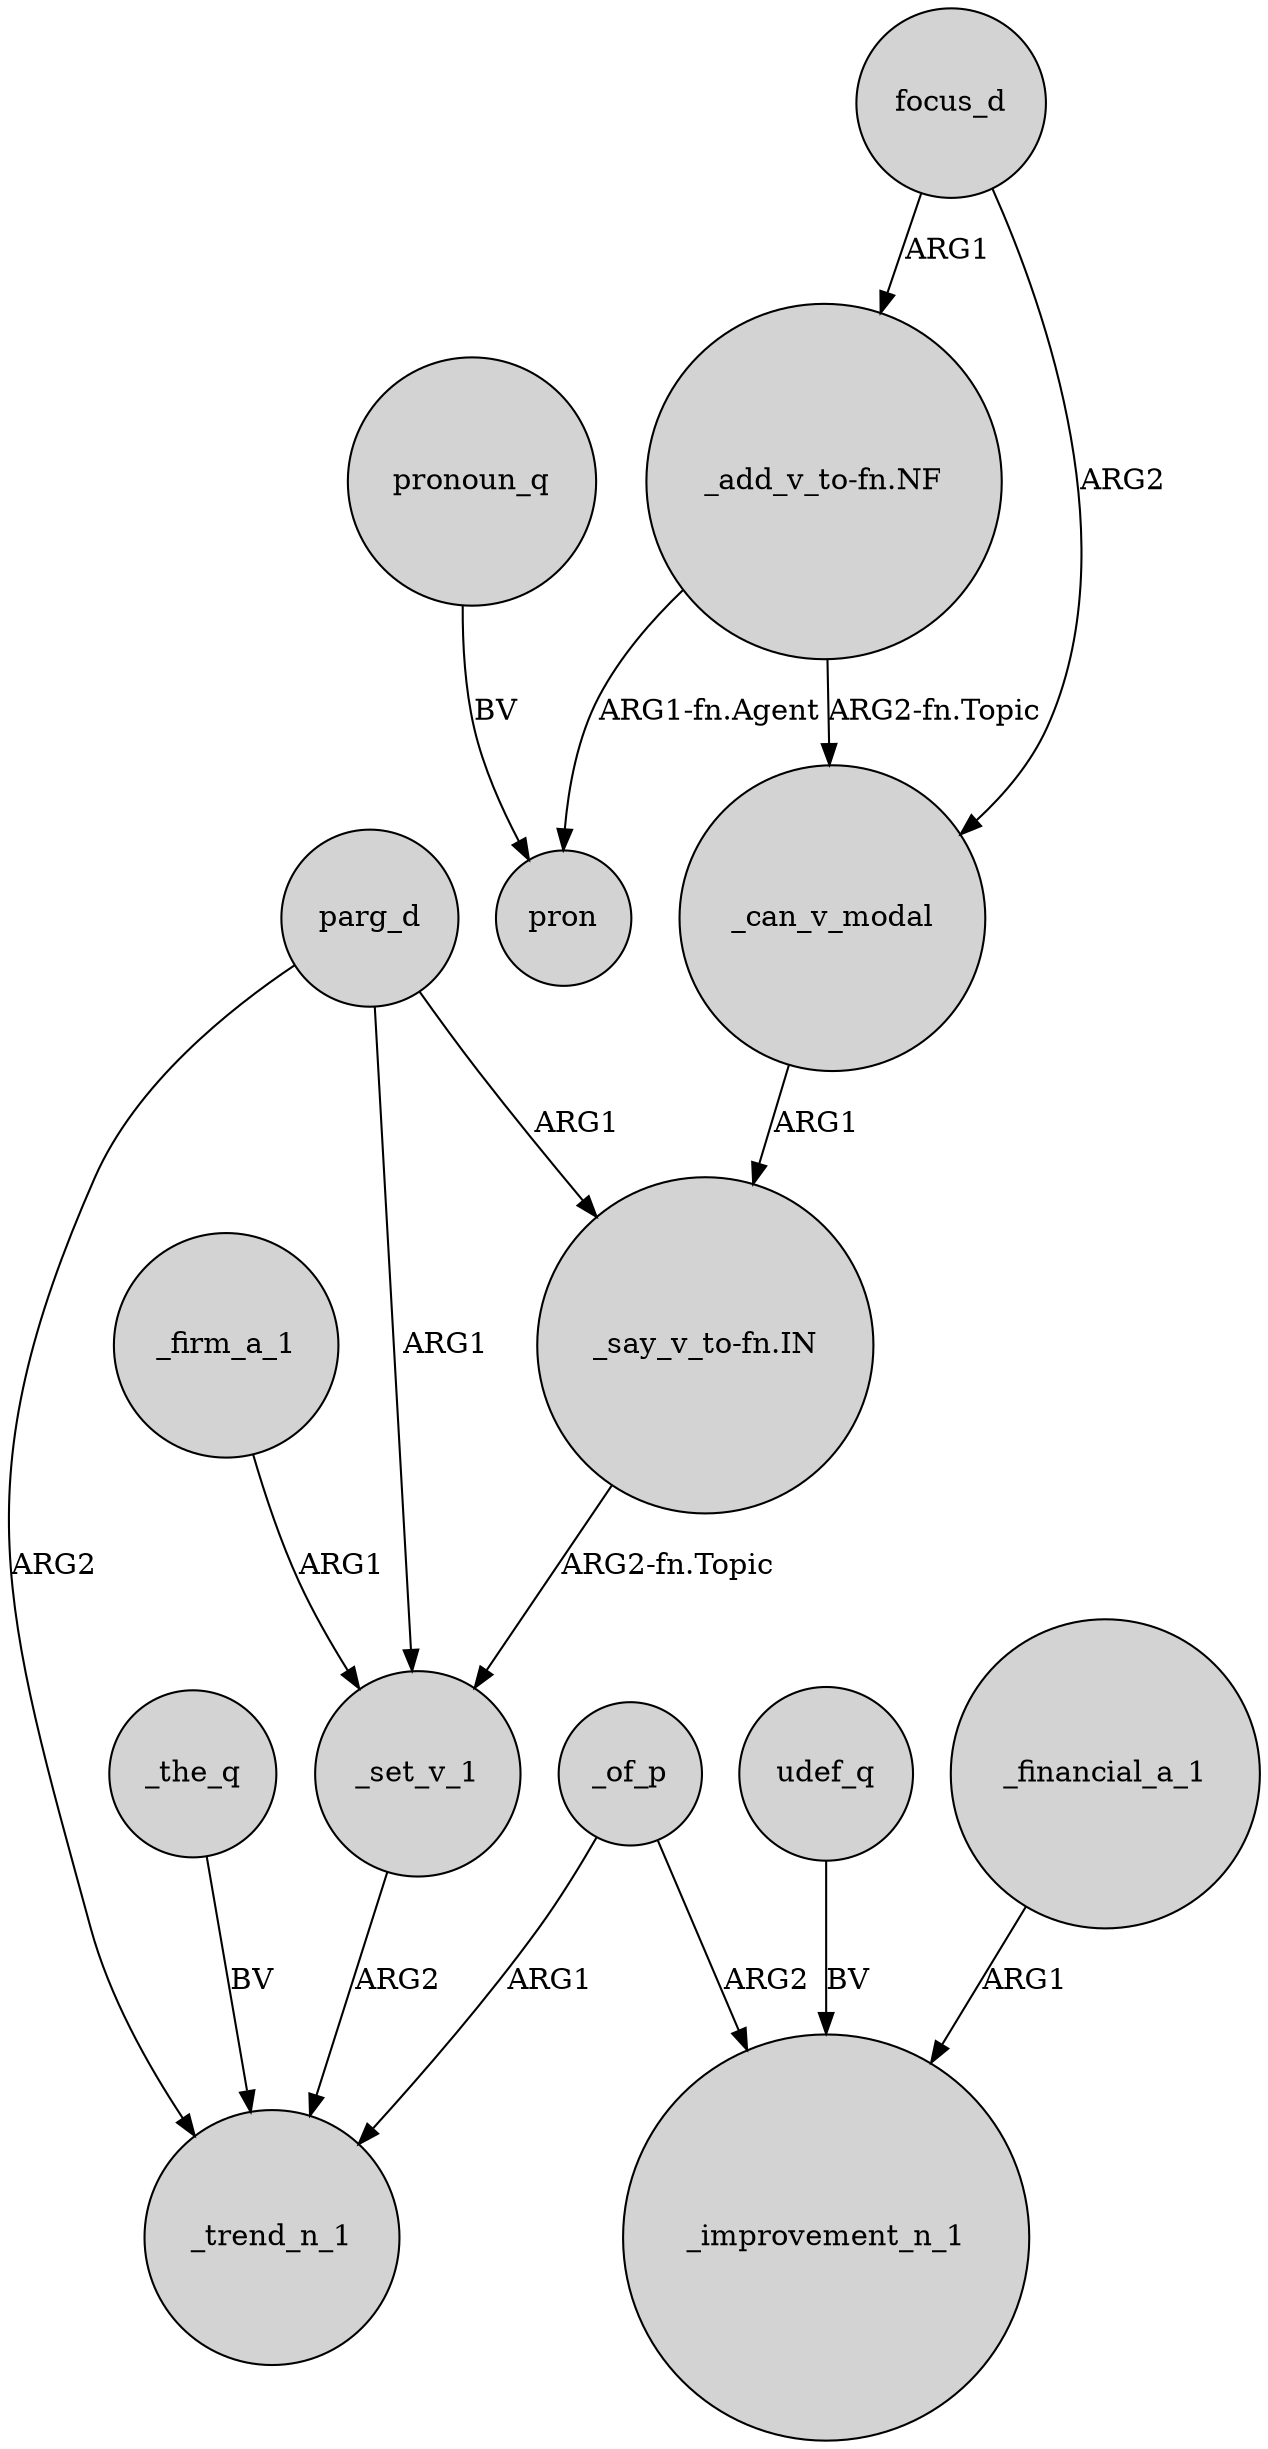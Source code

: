 digraph {
	node [shape=circle style=filled]
	_of_p -> _trend_n_1 [label=ARG1]
	parg_d -> "_say_v_to-fn.IN" [label=ARG1]
	parg_d -> _set_v_1 [label=ARG1]
	_the_q -> _trend_n_1 [label=BV]
	parg_d -> _trend_n_1 [label=ARG2]
	"_add_v_to-fn.NF" -> _can_v_modal [label="ARG2-fn.Topic"]
	udef_q -> _improvement_n_1 [label=BV]
	_firm_a_1 -> _set_v_1 [label=ARG1]
	focus_d -> "_add_v_to-fn.NF" [label=ARG1]
	pronoun_q -> pron [label=BV]
	"_add_v_to-fn.NF" -> pron [label="ARG1-fn.Agent"]
	"_say_v_to-fn.IN" -> _set_v_1 [label="ARG2-fn.Topic"]
	focus_d -> _can_v_modal [label=ARG2]
	_financial_a_1 -> _improvement_n_1 [label=ARG1]
	_set_v_1 -> _trend_n_1 [label=ARG2]
	_of_p -> _improvement_n_1 [label=ARG2]
	_can_v_modal -> "_say_v_to-fn.IN" [label=ARG1]
}

